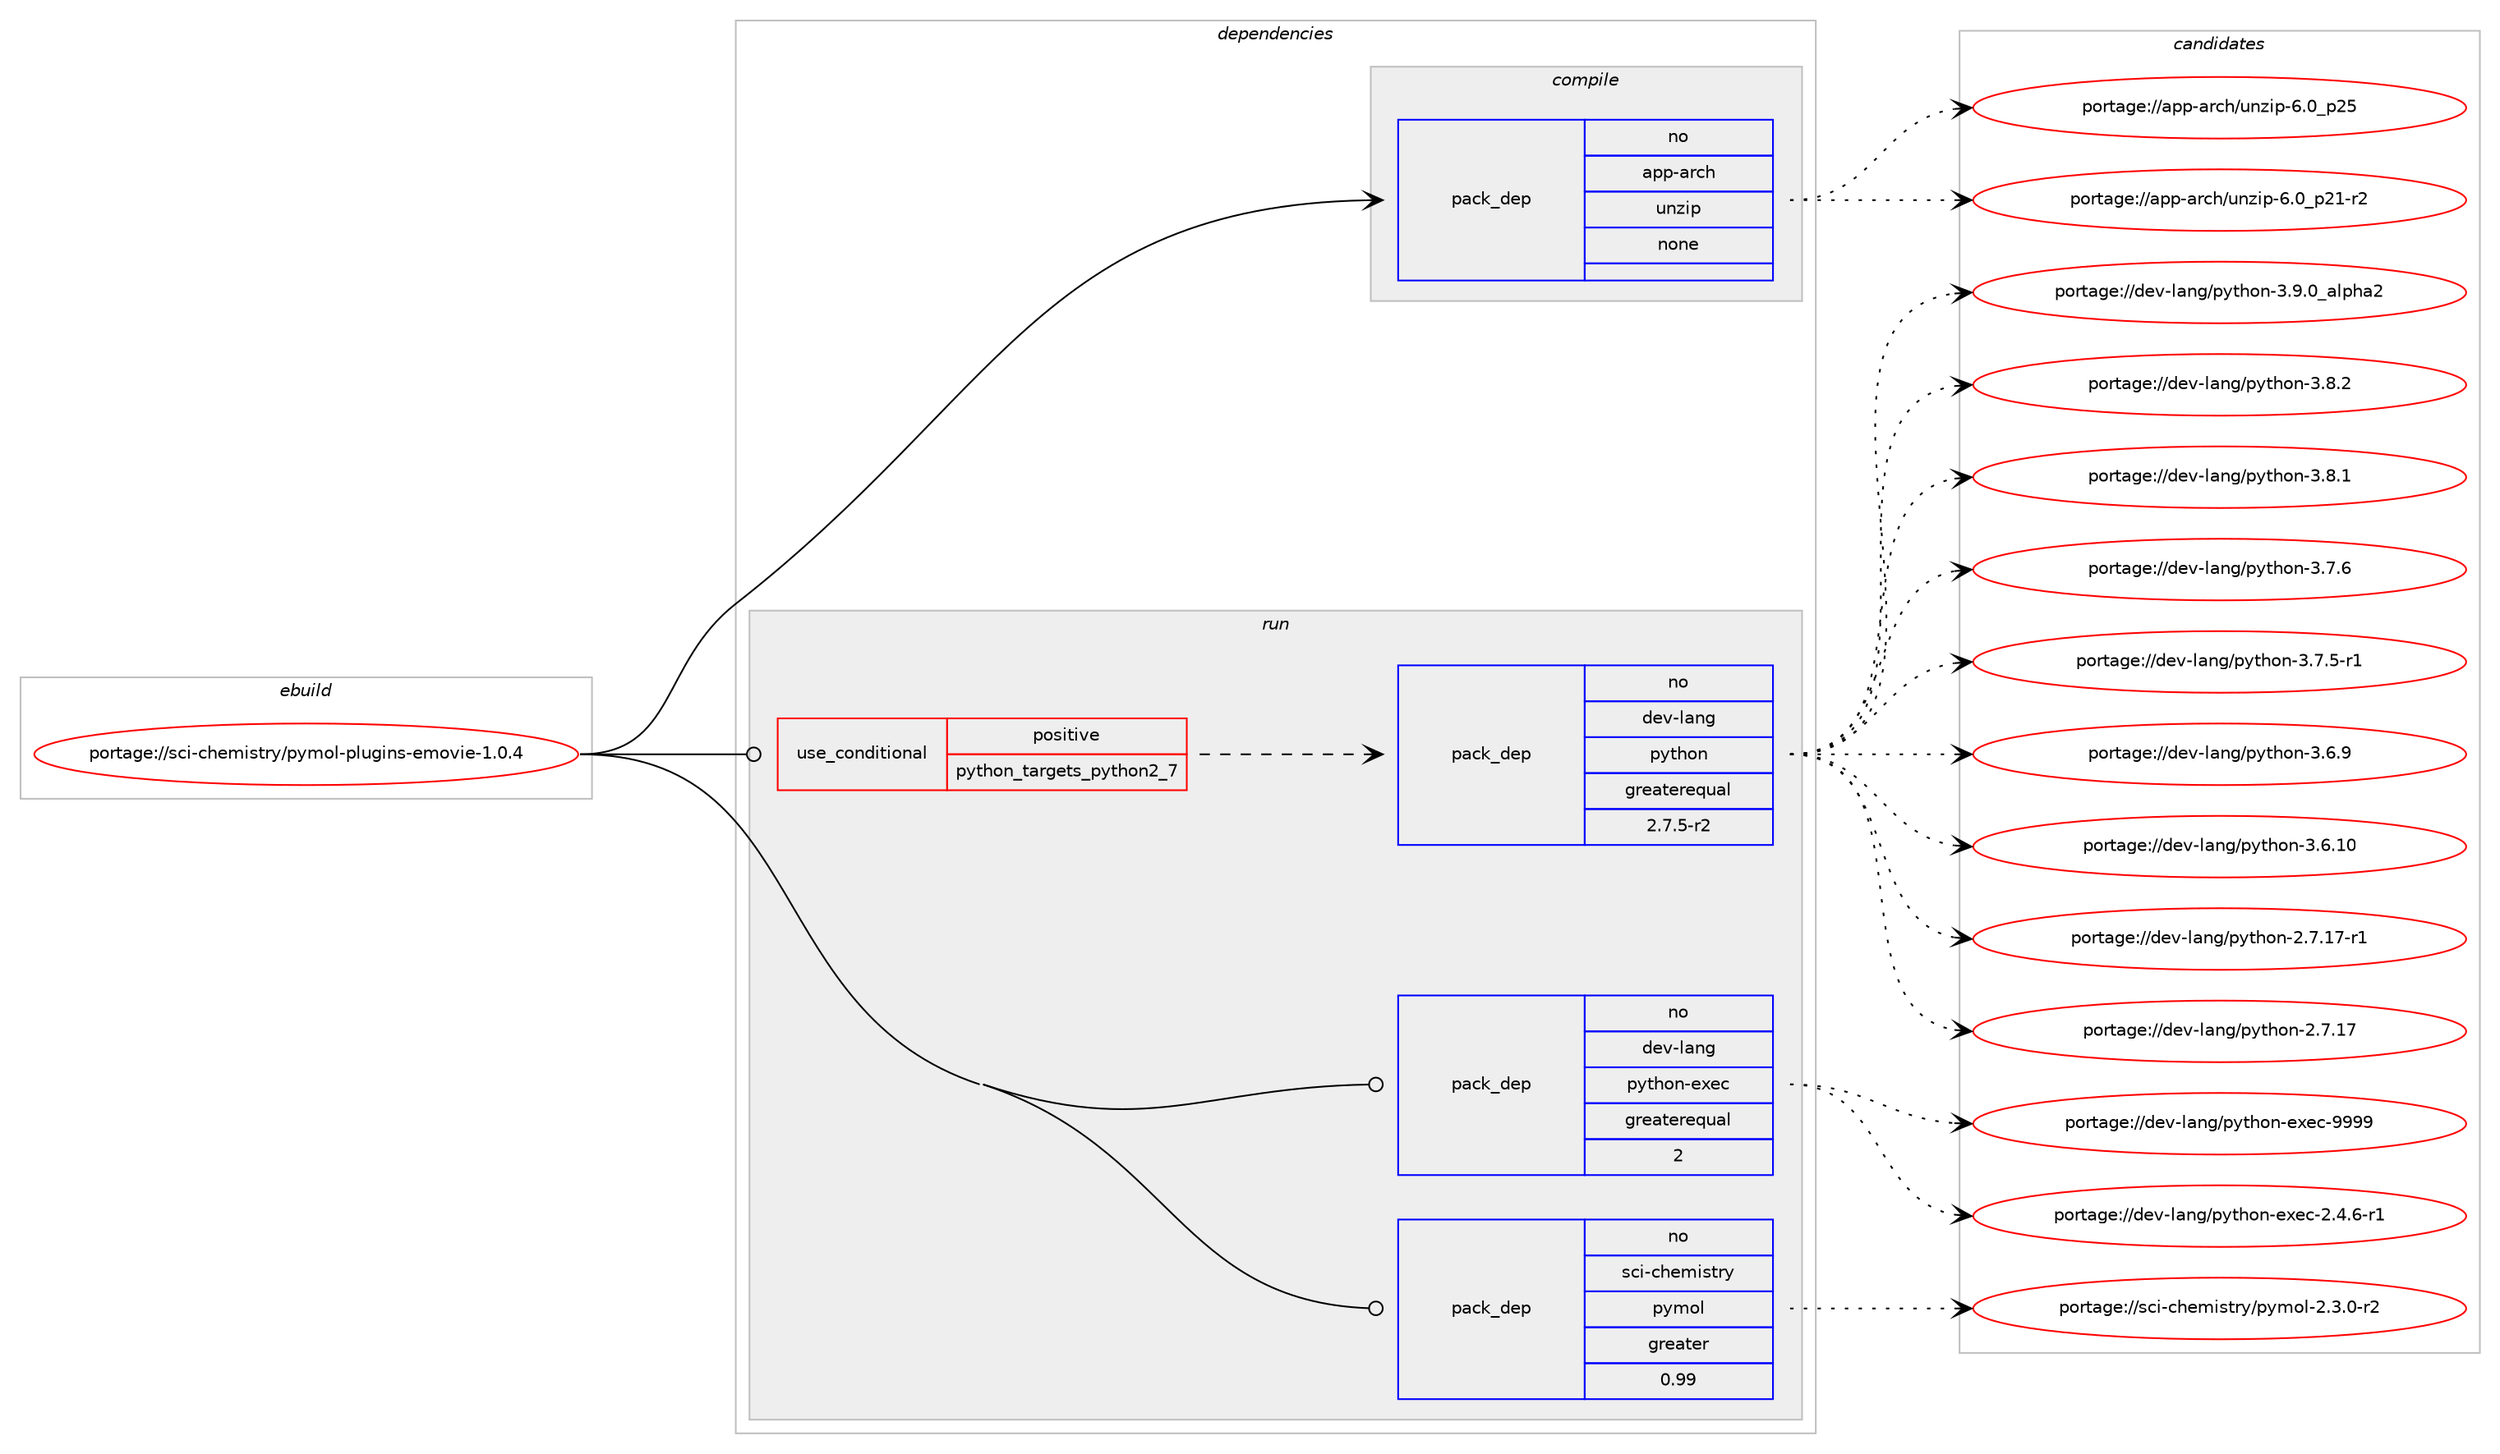 digraph prolog {

# *************
# Graph options
# *************

newrank=true;
concentrate=true;
compound=true;
graph [rankdir=LR,fontname=Helvetica,fontsize=10,ranksep=1.5];#, ranksep=2.5, nodesep=0.2];
edge  [arrowhead=vee];
node  [fontname=Helvetica,fontsize=10];

# **********
# The ebuild
# **********

subgraph cluster_leftcol {
color=gray;
rank=same;
label=<<i>ebuild</i>>;
id [label="portage://sci-chemistry/pymol-plugins-emovie-1.0.4", color=red, width=4, href="../sci-chemistry/pymol-plugins-emovie-1.0.4.svg"];
}

# ****************
# The dependencies
# ****************

subgraph cluster_midcol {
color=gray;
label=<<i>dependencies</i>>;
subgraph cluster_compile {
fillcolor="#eeeeee";
style=filled;
label=<<i>compile</i>>;
subgraph pack45835 {
dependency59358 [label=<<TABLE BORDER="0" CELLBORDER="1" CELLSPACING="0" CELLPADDING="4" WIDTH="220"><TR><TD ROWSPAN="6" CELLPADDING="30">pack_dep</TD></TR><TR><TD WIDTH="110">no</TD></TR><TR><TD>app-arch</TD></TR><TR><TD>unzip</TD></TR><TR><TD>none</TD></TR><TR><TD></TD></TR></TABLE>>, shape=none, color=blue];
}
id:e -> dependency59358:w [weight=20,style="solid",arrowhead="vee"];
}
subgraph cluster_compileandrun {
fillcolor="#eeeeee";
style=filled;
label=<<i>compile and run</i>>;
}
subgraph cluster_run {
fillcolor="#eeeeee";
style=filled;
label=<<i>run</i>>;
subgraph cond12287 {
dependency59359 [label=<<TABLE BORDER="0" CELLBORDER="1" CELLSPACING="0" CELLPADDING="4"><TR><TD ROWSPAN="3" CELLPADDING="10">use_conditional</TD></TR><TR><TD>positive</TD></TR><TR><TD>python_targets_python2_7</TD></TR></TABLE>>, shape=none, color=red];
subgraph pack45836 {
dependency59360 [label=<<TABLE BORDER="0" CELLBORDER="1" CELLSPACING="0" CELLPADDING="4" WIDTH="220"><TR><TD ROWSPAN="6" CELLPADDING="30">pack_dep</TD></TR><TR><TD WIDTH="110">no</TD></TR><TR><TD>dev-lang</TD></TR><TR><TD>python</TD></TR><TR><TD>greaterequal</TD></TR><TR><TD>2.7.5-r2</TD></TR></TABLE>>, shape=none, color=blue];
}
dependency59359:e -> dependency59360:w [weight=20,style="dashed",arrowhead="vee"];
}
id:e -> dependency59359:w [weight=20,style="solid",arrowhead="odot"];
subgraph pack45837 {
dependency59361 [label=<<TABLE BORDER="0" CELLBORDER="1" CELLSPACING="0" CELLPADDING="4" WIDTH="220"><TR><TD ROWSPAN="6" CELLPADDING="30">pack_dep</TD></TR><TR><TD WIDTH="110">no</TD></TR><TR><TD>dev-lang</TD></TR><TR><TD>python-exec</TD></TR><TR><TD>greaterequal</TD></TR><TR><TD>2</TD></TR></TABLE>>, shape=none, color=blue];
}
id:e -> dependency59361:w [weight=20,style="solid",arrowhead="odot"];
subgraph pack45838 {
dependency59362 [label=<<TABLE BORDER="0" CELLBORDER="1" CELLSPACING="0" CELLPADDING="4" WIDTH="220"><TR><TD ROWSPAN="6" CELLPADDING="30">pack_dep</TD></TR><TR><TD WIDTH="110">no</TD></TR><TR><TD>sci-chemistry</TD></TR><TR><TD>pymol</TD></TR><TR><TD>greater</TD></TR><TR><TD>0.99</TD></TR></TABLE>>, shape=none, color=blue];
}
id:e -> dependency59362:w [weight=20,style="solid",arrowhead="odot"];
}
}

# **************
# The candidates
# **************

subgraph cluster_choices {
rank=same;
color=gray;
label=<<i>candidates</i>>;

subgraph choice45835 {
color=black;
nodesep=1;
choice971121124597114991044711711012210511245544648951125053 [label="portage://app-arch/unzip-6.0_p25", color=red, width=4,href="../app-arch/unzip-6.0_p25.svg"];
choice9711211245971149910447117110122105112455446489511250494511450 [label="portage://app-arch/unzip-6.0_p21-r2", color=red, width=4,href="../app-arch/unzip-6.0_p21-r2.svg"];
dependency59358:e -> choice971121124597114991044711711012210511245544648951125053:w [style=dotted,weight="100"];
dependency59358:e -> choice9711211245971149910447117110122105112455446489511250494511450:w [style=dotted,weight="100"];
}
subgraph choice45836 {
color=black;
nodesep=1;
choice10010111845108971101034711212111610411111045514657464895971081121049750 [label="portage://dev-lang/python-3.9.0_alpha2", color=red, width=4,href="../dev-lang/python-3.9.0_alpha2.svg"];
choice100101118451089711010347112121116104111110455146564650 [label="portage://dev-lang/python-3.8.2", color=red, width=4,href="../dev-lang/python-3.8.2.svg"];
choice100101118451089711010347112121116104111110455146564649 [label="portage://dev-lang/python-3.8.1", color=red, width=4,href="../dev-lang/python-3.8.1.svg"];
choice100101118451089711010347112121116104111110455146554654 [label="portage://dev-lang/python-3.7.6", color=red, width=4,href="../dev-lang/python-3.7.6.svg"];
choice1001011184510897110103471121211161041111104551465546534511449 [label="portage://dev-lang/python-3.7.5-r1", color=red, width=4,href="../dev-lang/python-3.7.5-r1.svg"];
choice100101118451089711010347112121116104111110455146544657 [label="portage://dev-lang/python-3.6.9", color=red, width=4,href="../dev-lang/python-3.6.9.svg"];
choice10010111845108971101034711212111610411111045514654464948 [label="portage://dev-lang/python-3.6.10", color=red, width=4,href="../dev-lang/python-3.6.10.svg"];
choice100101118451089711010347112121116104111110455046554649554511449 [label="portage://dev-lang/python-2.7.17-r1", color=red, width=4,href="../dev-lang/python-2.7.17-r1.svg"];
choice10010111845108971101034711212111610411111045504655464955 [label="portage://dev-lang/python-2.7.17", color=red, width=4,href="../dev-lang/python-2.7.17.svg"];
dependency59360:e -> choice10010111845108971101034711212111610411111045514657464895971081121049750:w [style=dotted,weight="100"];
dependency59360:e -> choice100101118451089711010347112121116104111110455146564650:w [style=dotted,weight="100"];
dependency59360:e -> choice100101118451089711010347112121116104111110455146564649:w [style=dotted,weight="100"];
dependency59360:e -> choice100101118451089711010347112121116104111110455146554654:w [style=dotted,weight="100"];
dependency59360:e -> choice1001011184510897110103471121211161041111104551465546534511449:w [style=dotted,weight="100"];
dependency59360:e -> choice100101118451089711010347112121116104111110455146544657:w [style=dotted,weight="100"];
dependency59360:e -> choice10010111845108971101034711212111610411111045514654464948:w [style=dotted,weight="100"];
dependency59360:e -> choice100101118451089711010347112121116104111110455046554649554511449:w [style=dotted,weight="100"];
dependency59360:e -> choice10010111845108971101034711212111610411111045504655464955:w [style=dotted,weight="100"];
}
subgraph choice45837 {
color=black;
nodesep=1;
choice10010111845108971101034711212111610411111045101120101994557575757 [label="portage://dev-lang/python-exec-9999", color=red, width=4,href="../dev-lang/python-exec-9999.svg"];
choice10010111845108971101034711212111610411111045101120101994550465246544511449 [label="portage://dev-lang/python-exec-2.4.6-r1", color=red, width=4,href="../dev-lang/python-exec-2.4.6-r1.svg"];
dependency59361:e -> choice10010111845108971101034711212111610411111045101120101994557575757:w [style=dotted,weight="100"];
dependency59361:e -> choice10010111845108971101034711212111610411111045101120101994550465246544511449:w [style=dotted,weight="100"];
}
subgraph choice45838 {
color=black;
nodesep=1;
choice115991054599104101109105115116114121471121211091111084550465146484511450 [label="portage://sci-chemistry/pymol-2.3.0-r2", color=red, width=4,href="../sci-chemistry/pymol-2.3.0-r2.svg"];
dependency59362:e -> choice115991054599104101109105115116114121471121211091111084550465146484511450:w [style=dotted,weight="100"];
}
}

}
